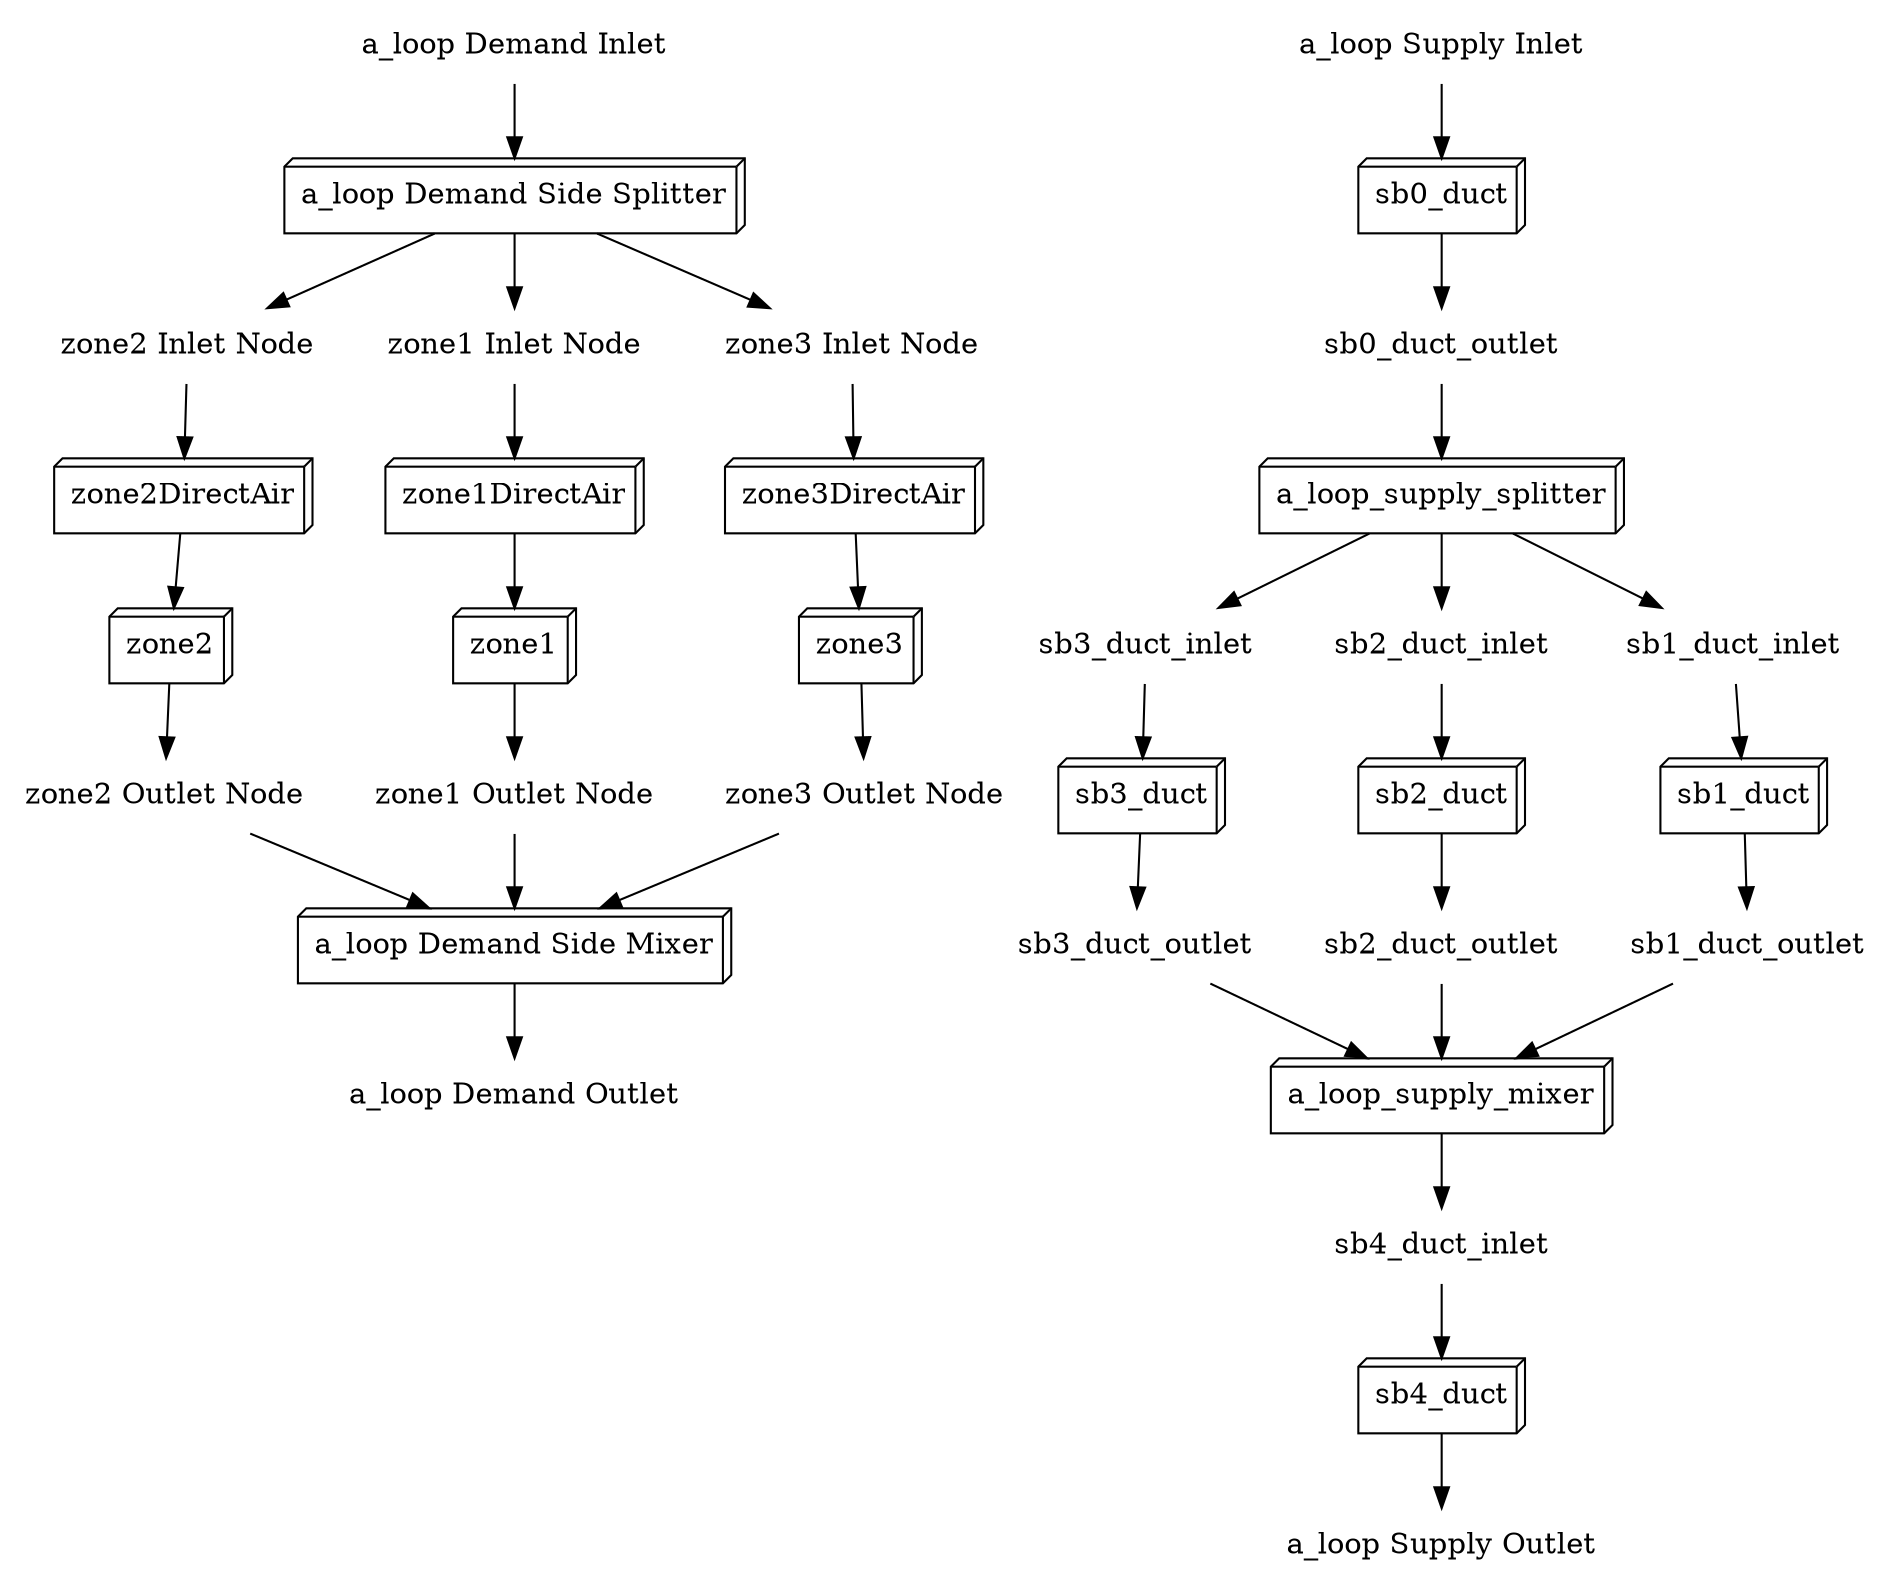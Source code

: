 digraph G {
"a_loop Demand Side Splitter" [shape=box3d, label="a_loop Demand Side Splitter"];
sb4_duct_inlet [shape=plaintext, label=sb4_duct_inlet];
a_loop_supply_mixer [shape=box3d, label=a_loop_supply_mixer];
"a_loop Supply Inlet" [shape=plaintext, label="a_loop Supply Inlet"];
sb2_duct_outlet [shape=plaintext, label=sb2_duct_outlet];
sb1_duct [shape=box3d, label=sb1_duct];
"zone2 Inlet Node" [shape=plaintext, label="zone2 Inlet Node"];
a_loop_supply_splitter [shape=box3d, label=a_loop_supply_splitter];
sb3_duct_inlet [shape=plaintext, label=sb3_duct_inlet];
zone1DirectAir [shape=box3d, label=zone1DirectAir];
sb0_duct_outlet [shape=plaintext, label=sb0_duct_outlet];
sb2_duct_inlet [shape=plaintext, label=sb2_duct_inlet];
"a_loop Demand Inlet" [shape=plaintext, label="a_loop Demand Inlet"];
"zone1 Outlet Node" [shape=plaintext, label="zone1 Outlet Node"];
zone3DirectAir [shape=box3d, label=zone3DirectAir];
sb1_duct_outlet [shape=plaintext, label=sb1_duct_outlet];
"zone2 Outlet Node" [shape=plaintext, label="zone2 Outlet Node"];
sb1_duct_inlet [shape=plaintext, label=sb1_duct_inlet];
zone3 [shape=box3d, label=zone3];
zone2 [shape=box3d, label=zone2];
zone1 [shape=box3d, label=zone1];
sb4_duct [shape=box3d, label=sb4_duct];
sb0_duct [shape=box3d, label=sb0_duct];
"a_loop Supply Outlet" [shape=plaintext, label="a_loop Supply Outlet"];
sb3_duct [shape=box3d, label=sb3_duct];
sb2_duct [shape=box3d, label=sb2_duct];
sb3_duct_outlet [shape=plaintext, label=sb3_duct_outlet];
"zone1 Inlet Node" [shape=plaintext, label="zone1 Inlet Node"];
"zone3 Outlet Node" [shape=plaintext, label="zone3 Outlet Node"];
zone2DirectAir [shape=box3d, label=zone2DirectAir];
"zone3 Inlet Node" [shape=plaintext, label="zone3 Inlet Node"];
"a_loop Demand Outlet" [shape=plaintext, label="a_loop Demand Outlet"];
"a_loop Demand Side Mixer" [shape=box3d, label="a_loop Demand Side Mixer"];
"a_loop Supply Inlet" -> sb0_duct;
sb0_duct -> sb0_duct_outlet;
sb1_duct_inlet -> sb1_duct;
sb1_duct -> sb1_duct_outlet;
sb2_duct_inlet -> sb2_duct;
sb2_duct -> sb2_duct_outlet;
sb3_duct_inlet -> sb3_duct;
sb3_duct -> sb3_duct_outlet;
sb4_duct_inlet -> sb4_duct;
sb4_duct -> "a_loop Supply Outlet";
sb0_duct_outlet -> a_loop_supply_splitter;
a_loop_supply_splitter -> sb1_duct_inlet;
a_loop_supply_splitter -> sb2_duct_inlet;
a_loop_supply_splitter -> sb3_duct_inlet;
a_loop_supply_mixer -> sb4_duct_inlet;
sb1_duct_outlet -> a_loop_supply_mixer;
sb2_duct_outlet -> a_loop_supply_mixer;
sb3_duct_outlet -> a_loop_supply_mixer;
"a_loop Demand Inlet" -> "a_loop Demand Side Splitter";
"a_loop Demand Side Splitter" -> "zone1 Inlet Node";
"a_loop Demand Side Splitter" -> "zone2 Inlet Node";
"a_loop Demand Side Splitter" -> "zone3 Inlet Node";
"a_loop Demand Side Mixer" -> "a_loop Demand Outlet";
"zone1 Outlet Node" -> "a_loop Demand Side Mixer";
"zone2 Outlet Node" -> "a_loop Demand Side Mixer";
"zone3 Outlet Node" -> "a_loop Demand Side Mixer";
zone1 -> "zone1 Outlet Node";
zone2 -> "zone2 Outlet Node";
zone3 -> "zone3 Outlet Node";
zone1DirectAir -> zone1;
zone2DirectAir -> zone2;
zone3DirectAir -> zone3;
"zone1 Inlet Node" -> zone1DirectAir;
"zone2 Inlet Node" -> zone2DirectAir;
"zone3 Inlet Node" -> zone3DirectAir;
}
